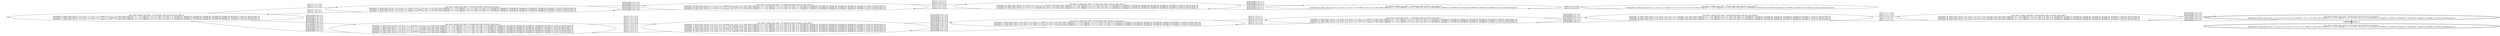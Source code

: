 digraph {
rankdir="LR"
s0[label="state_index=0 global_state_index = 42 abstraction_index=6 abstract_state_index=0
State(index=9, fluent atoms=[(at p2 c_0_0), (at p3 c_0_1), (at t1 c_0_1), (empty t1), (at p1 c_0_1)], static atoms=[(adjacent c_0_1 c_0_0), (adjacent c_0_0 c_0_1), (cell c_0_0), (cell c_0_1), (locatable p1), (package p1), (locatable p2), (package p2), (locatable p3), (package p3), (locatable t1), (truck t1)], derived atoms=[])
State(index=0, fluent atoms=[(at p1 c_0_0), (at p3 c_0_1), (at p2 c_0_1), (at t1 c_0_1), (empty t1)], static atoms=[(adjacent c_0_1 c_0_0), (adjacent c_0_0 c_0_1), (cell c_0_0), (cell c_0_1), (locatable p1), (package p1), (locatable p2), (package p2), (locatable p3), (package p3), (locatable t1), (truck t1)], derived atoms=[])
State(index=17, fluent atoms=[(at p3 c_0_0), (at p2 c_0_1), (at t1 c_0_1), (empty t1), (at p1 c_0_1)], static atoms=[(adjacent c_0_1 c_0_0), (adjacent c_0_0 c_0_1), (cell c_0_0), (cell c_0_1), (locatable p1), (package p1), (locatable p2), (package p2), (locatable p3), (package p3), (locatable t1), (truck t1)], derived atoms=[])
"]
s1[label="state_index=1 global_state_index = 43 abstraction_index=6 abstract_state_index=1
State(index=10, fluent atoms=[(at p2 c_0_0), (at p3 c_0_1), (empty t1), (at t1 c_0_0), (at p1 c_0_1)], static atoms=[(adjacent c_0_1 c_0_0), (adjacent c_0_0 c_0_1), (cell c_0_0), (cell c_0_1), (locatable p1), (package p1), (locatable p2), (package p2), (locatable p3), (package p3), (locatable t1), (truck t1)], derived atoms=[])
State(index=1, fluent atoms=[(at p1 c_0_0), (at p3 c_0_1), (at p2 c_0_1), (empty t1), (at t1 c_0_0)], static atoms=[(adjacent c_0_1 c_0_0), (adjacent c_0_0 c_0_1), (cell c_0_0), (cell c_0_1), (locatable p1), (package p1), (locatable p2), (package p2), (locatable p3), (package p3), (locatable t1), (truck t1)], derived atoms=[])
State(index=18, fluent atoms=[(at p3 c_0_0), (at p2 c_0_1), (empty t1), (at t1 c_0_0), (at p1 c_0_1)], static atoms=[(adjacent c_0_1 c_0_0), (adjacent c_0_0 c_0_1), (cell c_0_0), (cell c_0_1), (locatable p1), (package p1), (locatable p2), (package p2), (locatable p3), (package p3), (locatable t1), (truck t1)], derived atoms=[])
"]
s2[label="state_index=2 global_state_index = 44 abstraction_index=6 abstract_state_index=2
State(index=11, fluent atoms=[(at p2 c_0_0), (at t1 c_0_1), (carrying t1 p3), (at p1 c_0_1)], static atoms=[(adjacent c_0_1 c_0_0), (adjacent c_0_0 c_0_1), (cell c_0_0), (cell c_0_1), (locatable p1), (package p1), (locatable p2), (package p2), (locatable p3), (package p3), (locatable t1), (truck t1)], derived atoms=[])
State(index=8, fluent atoms=[(at p2 c_0_0), (at p3 c_0_1), (at t1 c_0_1), (carrying t1 p1)], static atoms=[(adjacent c_0_1 c_0_0), (adjacent c_0_0 c_0_1), (cell c_0_0), (cell c_0_1), (locatable p1), (package p1), (locatable p2), (package p2), (locatable p3), (package p3), (locatable t1), (truck t1)], derived atoms=[])
State(index=3, fluent atoms=[(at p1 c_0_0), (at p3 c_0_1), (at t1 c_0_1), (carrying t1 p2)], static atoms=[(adjacent c_0_1 c_0_0), (adjacent c_0_0 c_0_1), (cell c_0_0), (cell c_0_1), (locatable p1), (package p1), (locatable p2), (package p2), (locatable p3), (package p3), (locatable t1), (truck t1)], derived atoms=[])
State(index=2, fluent atoms=[(at p1 c_0_0), (at p2 c_0_1), (at t1 c_0_1), (carrying t1 p3)], static atoms=[(adjacent c_0_1 c_0_0), (adjacent c_0_0 c_0_1), (cell c_0_0), (cell c_0_1), (locatable p1), (package p1), (locatable p2), (package p2), (locatable p3), (package p3), (locatable t1), (truck t1)], derived atoms=[])
State(index=16, fluent atoms=[(at p3 c_0_0), (at t1 c_0_1), (carrying t1 p2), (at p1 c_0_1)], static atoms=[(adjacent c_0_1 c_0_0), (adjacent c_0_0 c_0_1), (cell c_0_0), (cell c_0_1), (locatable p1), (package p1), (locatable p2), (package p2), (locatable p3), (package p3), (locatable t1), (truck t1)], derived atoms=[])
State(index=19, fluent atoms=[(at p3 c_0_0), (at p2 c_0_1), (at t1 c_0_1), (carrying t1 p1)], static atoms=[(adjacent c_0_1 c_0_0), (adjacent c_0_0 c_0_1), (cell c_0_0), (cell c_0_1), (locatable p1), (package p1), (locatable p2), (package p2), (locatable p3), (package p3), (locatable t1), (truck t1)], derived atoms=[])
"]
s3[label="state_index=3 global_state_index = 45 abstraction_index=6 abstract_state_index=3
State(index=12, fluent atoms=[(at p2 c_0_0), (at t1 c_0_0), (carrying t1 p3), (at p1 c_0_1)], static atoms=[(adjacent c_0_1 c_0_0), (adjacent c_0_0 c_0_1), (cell c_0_0), (cell c_0_1), (locatable p1), (package p1), (locatable p2), (package p2), (locatable p3), (package p3), (locatable t1), (truck t1)], derived atoms=[])
State(index=7, fluent atoms=[(at p2 c_0_0), (at p3 c_0_1), (at t1 c_0_0), (carrying t1 p1)], static atoms=[(adjacent c_0_1 c_0_0), (adjacent c_0_0 c_0_1), (cell c_0_0), (cell c_0_1), (locatable p1), (package p1), (locatable p2), (package p2), (locatable p3), (package p3), (locatable t1), (truck t1)], derived atoms=[])
State(index=4, fluent atoms=[(at p1 c_0_0), (at p3 c_0_1), (at t1 c_0_0), (carrying t1 p2)], static atoms=[(adjacent c_0_1 c_0_0), (adjacent c_0_0 c_0_1), (cell c_0_0), (cell c_0_1), (locatable p1), (package p1), (locatable p2), (package p2), (locatable p3), (package p3), (locatable t1), (truck t1)], derived atoms=[])
State(index=15, fluent atoms=[(at p3 c_0_0), (at t1 c_0_0), (carrying t1 p2), (at p1 c_0_1)], static atoms=[(adjacent c_0_1 c_0_0), (adjacent c_0_0 c_0_1), (cell c_0_0), (cell c_0_1), (locatable p1), (package p1), (locatable p2), (package p2), (locatable p3), (package p3), (locatable t1), (truck t1)], derived atoms=[])
State(index=20, fluent atoms=[(at p3 c_0_0), (at p2 c_0_1), (at t1 c_0_0), (carrying t1 p1)], static atoms=[(adjacent c_0_1 c_0_0), (adjacent c_0_0 c_0_1), (cell c_0_0), (cell c_0_1), (locatable p1), (package p1), (locatable p2), (package p2), (locatable p3), (package p3), (locatable t1), (truck t1)], derived atoms=[])
State(index=23, fluent atoms=[(at p1 c_0_0), (at p2 c_0_1), (at t1 c_0_0), (carrying t1 p3)], static atoms=[(adjacent c_0_1 c_0_0), (adjacent c_0_0 c_0_1), (cell c_0_0), (cell c_0_1), (locatable p1), (package p1), (locatable p2), (package p2), (locatable p3), (package p3), (locatable t1), (truck t1)], derived atoms=[])
"]
s4[label="state_index=4 global_state_index = 46 abstraction_index=6 abstract_state_index=4
State(index=5, fluent atoms=[(at p1 c_0_0), (at p2 c_0_0), (at p3 c_0_1), (empty t1), (at t1 c_0_0)], static atoms=[(adjacent c_0_1 c_0_0), (adjacent c_0_0 c_0_1), (cell c_0_0), (cell c_0_1), (locatable p1), (package p1), (locatable p2), (package p2), (locatable p3), (package p3), (locatable t1), (truck t1)], derived atoms=[])
State(index=13, fluent atoms=[(at p2 c_0_0), (at p3 c_0_0), (empty t1), (at t1 c_0_0), (at p1 c_0_1)], static atoms=[(adjacent c_0_1 c_0_0), (adjacent c_0_0 c_0_1), (cell c_0_0), (cell c_0_1), (locatable p1), (package p1), (locatable p2), (package p2), (locatable p3), (package p3), (locatable t1), (truck t1)], derived atoms=[])
State(index=21, fluent atoms=[(at p1 c_0_0), (at p3 c_0_0), (at p2 c_0_1), (empty t1), (at t1 c_0_0)], static atoms=[(adjacent c_0_1 c_0_0), (adjacent c_0_0 c_0_1), (cell c_0_0), (cell c_0_1), (locatable p1), (package p1), (locatable p2), (package p2), (locatable p3), (package p3), (locatable t1), (truck t1)], derived atoms=[])
"]
s5[label="state_index=5 global_state_index = 47 abstraction_index=6 abstract_state_index=5
State(index=6, fluent atoms=[(at p1 c_0_0), (at p2 c_0_0), (at p3 c_0_1), (at t1 c_0_1), (empty t1)], static atoms=[(adjacent c_0_1 c_0_0), (adjacent c_0_0 c_0_1), (cell c_0_0), (cell c_0_1), (locatable p1), (package p1), (locatable p2), (package p2), (locatable p3), (package p3), (locatable t1), (truck t1)], derived atoms=[])
State(index=14, fluent atoms=[(at p2 c_0_0), (at p3 c_0_0), (at t1 c_0_1), (empty t1), (at p1 c_0_1)], static atoms=[(adjacent c_0_1 c_0_0), (adjacent c_0_0 c_0_1), (cell c_0_0), (cell c_0_1), (locatable p1), (package p1), (locatable p2), (package p2), (locatable p3), (package p3), (locatable t1), (truck t1)], derived atoms=[])
State(index=22, fluent atoms=[(at p1 c_0_0), (at p3 c_0_0), (at p2 c_0_1), (at t1 c_0_1), (empty t1)], static atoms=[(adjacent c_0_1 c_0_0), (adjacent c_0_0 c_0_1), (cell c_0_0), (cell c_0_1), (locatable p1), (package p1), (locatable p2), (package p2), (locatable p3), (package p3), (locatable t1), (truck t1)], derived atoms=[])
"]
s6[label="state_index=6 global_state_index = 48 abstraction_index=6 abstract_state_index=6
State(index=31, fluent atoms=[(at p1 c_0_0), (at p2 c_0_0), (at t1 c_0_1), (carrying t1 p3)], static atoms=[(adjacent c_0_1 c_0_0), (adjacent c_0_0 c_0_1), (cell c_0_0), (cell c_0_1), (locatable p1), (package p1), (locatable p2), (package p2), (locatable p3), (package p3), (locatable t1), (truck t1)], derived atoms=[])
State(index=30, fluent atoms=[(at p2 c_0_0), (at p3 c_0_0), (at t1 c_0_1), (carrying t1 p1)], static atoms=[(adjacent c_0_1 c_0_0), (adjacent c_0_0 c_0_1), (cell c_0_0), (cell c_0_1), (locatable p1), (package p1), (locatable p2), (package p2), (locatable p3), (package p3), (locatable t1), (truck t1)], derived atoms=[])
State(index=24, fluent atoms=[(at p1 c_0_0), (at p3 c_0_0), (at t1 c_0_1), (carrying t1 p2)], static atoms=[(adjacent c_0_1 c_0_0), (adjacent c_0_0 c_0_1), (cell c_0_0), (cell c_0_1), (locatable p1), (package p1), (locatable p2), (package p2), (locatable p3), (package p3), (locatable t1), (truck t1)], derived atoms=[])
"]
s7[label="state_index=7 global_state_index = 49 abstraction_index=6 abstract_state_index=7
State(index=29, fluent atoms=[(at p2 c_0_0), (at p3 c_0_0), (at t1 c_0_0), (carrying t1 p1)], static atoms=[(adjacent c_0_1 c_0_0), (adjacent c_0_0 c_0_1), (cell c_0_0), (cell c_0_1), (locatable p1), (package p1), (locatable p2), (package p2), (locatable p3), (package p3), (locatable t1), (truck t1)], derived atoms=[])
State(index=25, fluent atoms=[(at p1 c_0_0), (at p3 c_0_0), (at t1 c_0_0), (carrying t1 p2)], static atoms=[(adjacent c_0_1 c_0_0), (adjacent c_0_0 c_0_1), (cell c_0_0), (cell c_0_1), (locatable p1), (package p1), (locatable p2), (package p2), (locatable p3), (package p3), (locatable t1), (truck t1)], derived atoms=[])
State(index=28, fluent atoms=[(at p1 c_0_0), (at p2 c_0_0), (at t1 c_0_0), (carrying t1 p3)], static atoms=[(adjacent c_0_1 c_0_0), (adjacent c_0_0 c_0_1), (cell c_0_0), (cell c_0_1), (locatable p1), (package p1), (locatable p2), (package p2), (locatable p3), (package p3), (locatable t1), (truck t1)], derived atoms=[])
"]
s8[peripheries=2,label="state_index=8 global_state_index = 50 abstraction_index=6 abstract_state_index=8
State(index=26, fluent atoms=[(at p1 c_0_0), (at p2 c_0_0), (at p3 c_0_0), (empty t1), (at t1 c_0_0)], static atoms=[(adjacent c_0_1 c_0_0), (adjacent c_0_0 c_0_1), (cell c_0_0), (cell c_0_1), (locatable p1), (package p1), (locatable p2), (package p2), (locatable p3), (package p3), (locatable t1), (truck t1)], derived atoms=[])
"]
s9[peripheries=2,label="state_index=9 global_state_index = 51 abstraction_index=6 abstract_state_index=9
State(index=27, fluent atoms=[(at p1 c_0_0), (at p2 c_0_0), (at p3 c_0_0), (at t1 c_0_1), (empty t1)], static atoms=[(adjacent c_0_1 c_0_0), (adjacent c_0_0 c_0_1), (cell c_0_0), (cell c_0_1), (locatable p1), (package p1), (locatable p2), (package p2), (locatable p3), (package p3), (locatable t1), (truck t1)], derived atoms=[])
"]
s10[label="state_index=10 global_state_index = 52 abstraction_index=6 abstract_state_index=10
State(index=39, fluent atoms=[(at p3 c_0_1), (at t1 c_0_0), (carrying t1 p2), (at p1 c_0_1)], static atoms=[(adjacent c_0_1 c_0_0), (adjacent c_0_0 c_0_1), (cell c_0_0), (cell c_0_1), (locatable p1), (package p1), (locatable p2), (package p2), (locatable p3), (package p3), (locatable t1), (truck t1)], derived atoms=[])
State(index=38, fluent atoms=[(at p3 c_0_1), (at p2 c_0_1), (at t1 c_0_0), (carrying t1 p1)], static atoms=[(adjacent c_0_1 c_0_0), (adjacent c_0_0 c_0_1), (cell c_0_0), (cell c_0_1), (locatable p1), (package p1), (locatable p2), (package p2), (locatable p3), (package p3), (locatable t1), (truck t1)], derived atoms=[])
State(index=32, fluent atoms=[(at p2 c_0_1), (at t1 c_0_0), (carrying t1 p3), (at p1 c_0_1)], static atoms=[(adjacent c_0_1 c_0_0), (adjacent c_0_0 c_0_1), (cell c_0_0), (cell c_0_1), (locatable p1), (package p1), (locatable p2), (package p2), (locatable p3), (package p3), (locatable t1), (truck t1)], derived atoms=[])
"]
s11[label="state_index=11 global_state_index = 53 abstraction_index=6 abstract_state_index=11
State(index=37, fluent atoms=[(at p3 c_0_1), (at p2 c_0_1), (at t1 c_0_1), (carrying t1 p1)], static atoms=[(adjacent c_0_1 c_0_0), (adjacent c_0_0 c_0_1), (cell c_0_0), (cell c_0_1), (locatable p1), (package p1), (locatable p2), (package p2), (locatable p3), (package p3), (locatable t1), (truck t1)], derived atoms=[])
State(index=36, fluent atoms=[(at p3 c_0_1), (at t1 c_0_1), (carrying t1 p2), (at p1 c_0_1)], static atoms=[(adjacent c_0_1 c_0_0), (adjacent c_0_0 c_0_1), (cell c_0_0), (cell c_0_1), (locatable p1), (package p1), (locatable p2), (package p2), (locatable p3), (package p3), (locatable t1), (truck t1)], derived atoms=[])
State(index=33, fluent atoms=[(at p2 c_0_1), (at t1 c_0_1), (carrying t1 p3), (at p1 c_0_1)], static atoms=[(adjacent c_0_1 c_0_0), (adjacent c_0_0 c_0_1), (cell c_0_0), (cell c_0_1), (locatable p1), (package p1), (locatable p2), (package p2), (locatable p3), (package p3), (locatable t1), (truck t1)], derived atoms=[])
"]
s12[label="state_index=12 global_state_index = 54 abstraction_index=6 abstract_state_index=12
State(index=34, fluent atoms=[(at p3 c_0_1), (at p2 c_0_1), (at t1 c_0_1), (empty t1), (at p1 c_0_1)], static atoms=[(adjacent c_0_1 c_0_0), (adjacent c_0_0 c_0_1), (cell c_0_0), (cell c_0_1), (locatable p1), (package p1), (locatable p2), (package p2), (locatable p3), (package p3), (locatable t1), (truck t1)], derived atoms=[])
"]
s13[label="state_index=13 global_state_index = 55 abstraction_index=6 abstract_state_index=13
State(index=35, fluent atoms=[(at p3 c_0_1), (at p2 c_0_1), (empty t1), (at t1 c_0_0), (at p1 c_0_1)], static atoms=[(adjacent c_0_1 c_0_0), (adjacent c_0_0 c_0_1), (cell c_0_0), (cell c_0_1), (locatable p1), (package p1), (locatable p2), (package p2), (locatable p3), (package p3), (locatable t1), (truck t1)], derived atoms=[])
"]
Dangling [ label = "", style = invis ]
{ rank = same; Dangling }
Dangling -> s0
{ rank = same; s13}
{ rank = same; s12}
{ rank = same; s11}
{ rank = same; s10}
{ rank = same; s1}
{ rank = same; s0}
{ rank = same; s2}
{ rank = same; s3}
{ rank = same; s4}
{ rank = same; s5}
{ rank = same; s6}
{ rank = same; s7}
{ rank = same; s8,s9}
s0->s1 [label="(move t1 c_0_1 c_0_0)
(move t1 c_0_1 c_0_0)
(move t1 c_0_1 c_0_0)
"]
s0->s2 [label="(pick-package t1 p3 c_0_1)
(pick-package t1 p2 c_0_1)
(pick-package t1 p1 c_0_1)
(pick-package t1 p2 c_0_1)
(pick-package t1 p1 c_0_1)
(pick-package t1 p3 c_0_1)
"]
s1->s0 [label="(move t1 c_0_0 c_0_1)
(move t1 c_0_0 c_0_1)
(move t1 c_0_0 c_0_1)
"]
s1->s10 [label="(pick-package t1 p1 c_0_0)
(pick-package t1 p2 c_0_0)
(pick-package t1 p3 c_0_0)
"]
s2->s0 [label="(drop-package t1 p1 c_0_1)
(drop-package t1 p3 c_0_1)
(drop-package t1 p2 c_0_1)
(drop-package t1 p3 c_0_1)
(drop-package t1 p1 c_0_1)
(drop-package t1 p2 c_0_1)
"]
s2->s3 [label="(move t1 c_0_1 c_0_0)
(move t1 c_0_1 c_0_0)
(move t1 c_0_1 c_0_0)
(move t1 c_0_1 c_0_0)
(move t1 c_0_1 c_0_0)
(move t1 c_0_1 c_0_0)
"]
s3->s2 [label="(move t1 c_0_0 c_0_1)
(move t1 c_0_0 c_0_1)
(move t1 c_0_0 c_0_1)
(move t1 c_0_0 c_0_1)
(move t1 c_0_0 c_0_1)
(move t1 c_0_0 c_0_1)
"]
s3->s4 [label="(drop-package t1 p2 c_0_0)
(drop-package t1 p1 c_0_0)
(drop-package t1 p1 c_0_0)
(drop-package t1 p3 c_0_0)
(drop-package t1 p2 c_0_0)
(drop-package t1 p3 c_0_0)
"]
s4->s3 [label="(pick-package t1 p2 c_0_0)
(pick-package t1 p2 c_0_0)
(pick-package t1 p3 c_0_0)
(pick-package t1 p3 c_0_0)
(pick-package t1 p1 c_0_0)
(pick-package t1 p1 c_0_0)
"]
s4->s5 [label="(move t1 c_0_0 c_0_1)
(move t1 c_0_0 c_0_1)
(move t1 c_0_0 c_0_1)
"]
s5->s4 [label="(move t1 c_0_1 c_0_0)
(move t1 c_0_1 c_0_0)
(move t1 c_0_1 c_0_0)
"]
s5->s6 [label="(pick-package t1 p2 c_0_1)
(pick-package t1 p1 c_0_1)
(pick-package t1 p3 c_0_1)
"]
s6->s5 [label="(drop-package t1 p1 c_0_1)
(drop-package t1 p2 c_0_1)
(drop-package t1 p3 c_0_1)
"]
s6->s7 [label="(move t1 c_0_1 c_0_0)
(move t1 c_0_1 c_0_0)
(move t1 c_0_1 c_0_0)
"]
s7->s6 [label="(move t1 c_0_0 c_0_1)
(move t1 c_0_0 c_0_1)
(move t1 c_0_0 c_0_1)
"]
s7->s8 [label="(drop-package t1 p2 c_0_0)
(drop-package t1 p3 c_0_0)
(drop-package t1 p1 c_0_0)
"]
s8->s7 [label="(pick-package t1 p3 c_0_0)
(pick-package t1 p2 c_0_0)
(pick-package t1 p1 c_0_0)
"]
s8->s9 [label="(move t1 c_0_0 c_0_1)
"]
s9->s8 [label="(move t1 c_0_1 c_0_0)
"]
s10->s1 [label="(drop-package t1 p1 c_0_0)
(drop-package t1 p3 c_0_0)
(drop-package t1 p2 c_0_0)
"]
s10->s11 [label="(move t1 c_0_0 c_0_1)
(move t1 c_0_0 c_0_1)
(move t1 c_0_0 c_0_1)
"]
s11->s10 [label="(move t1 c_0_1 c_0_0)
(move t1 c_0_1 c_0_0)
(move t1 c_0_1 c_0_0)
"]
s11->s12 [label="(drop-package t1 p2 c_0_1)
(drop-package t1 p1 c_0_1)
(drop-package t1 p3 c_0_1)
"]
s12->s11 [label="(pick-package t1 p1 c_0_1)
(pick-package t1 p2 c_0_1)
(pick-package t1 p3 c_0_1)
"]
s12->s13 [label="(move t1 c_0_1 c_0_0)
"]
s13->s12 [label="(move t1 c_0_0 c_0_1)
"]
}
